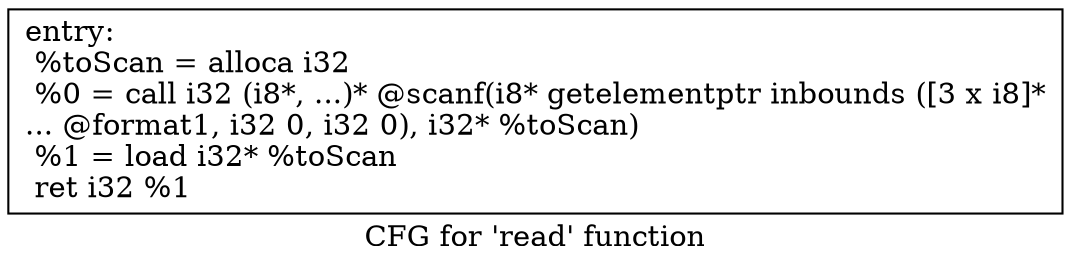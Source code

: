 digraph "CFG for 'read' function" {
	label="CFG for 'read' function";

	Node0x907f5f8 [shape=record,label="{entry:\l  %toScan = alloca i32\l  %0 = call i32 (i8*, ...)* @scanf(i8* getelementptr inbounds ([3 x i8]*\l... @format1, i32 0, i32 0), i32* %toScan)\l  %1 = load i32* %toScan\l  ret i32 %1\l}"];
}
